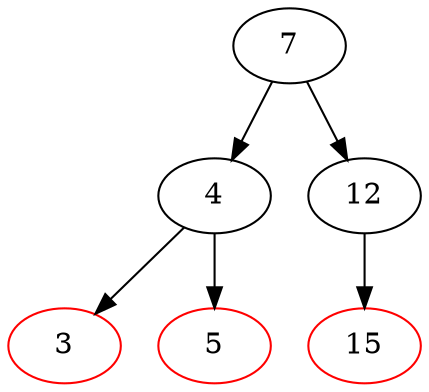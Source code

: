 // Created by rbtree.write_dot()
digraph red_black_tree {
  N139890975073680 [label="7", color="black"];
  N139890975073616 [label="4", color="black"];
  N139890975073872 [label="3", color="red"];
  N139890975073616 -> N139890975073872 ;
  N139890975073936 [label="5", color="red"];
  N139890975073616 -> N139890975073936 ;
  N139890975073680 -> N139890975073616 ;
  N139890975073744 [label="12", color="black"];
  N139890975073808 [label="15", color="red"];
  N139890975073744 -> N139890975073808 ;
  N139890975073680 -> N139890975073744 ;
}
